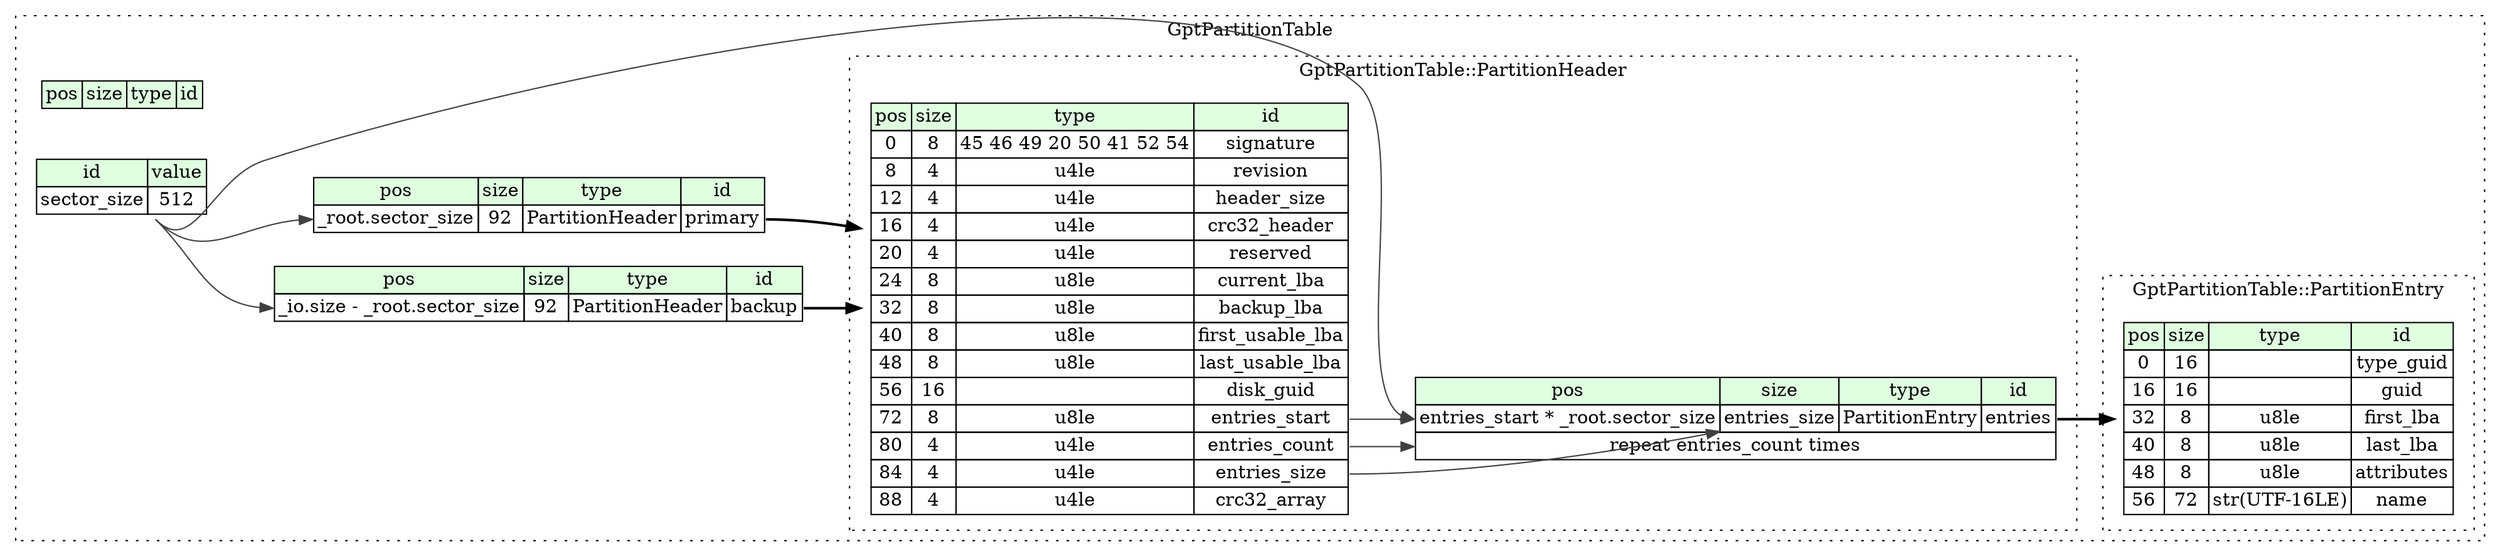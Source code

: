 digraph {
	rankdir=LR;
	node [shape=plaintext];
	subgraph cluster__gpt_partition_table {
		label="GptPartitionTable";
		graph[style=dotted];

		gpt_partition_table__seq [label=<<TABLE BORDER="0" CELLBORDER="1" CELLSPACING="0">
			<TR><TD BGCOLOR="#E0FFE0">pos</TD><TD BGCOLOR="#E0FFE0">size</TD><TD BGCOLOR="#E0FFE0">type</TD><TD BGCOLOR="#E0FFE0">id</TD></TR>
		</TABLE>>];
		gpt_partition_table__inst__backup [label=<<TABLE BORDER="0" CELLBORDER="1" CELLSPACING="0">
			<TR><TD BGCOLOR="#E0FFE0">pos</TD><TD BGCOLOR="#E0FFE0">size</TD><TD BGCOLOR="#E0FFE0">type</TD><TD BGCOLOR="#E0FFE0">id</TD></TR>
			<TR><TD PORT="backup_pos">_io.size - _root.sector_size</TD><TD PORT="backup_size">92</TD><TD>PartitionHeader</TD><TD PORT="backup_type">backup</TD></TR>
		</TABLE>>];
		gpt_partition_table__inst__primary [label=<<TABLE BORDER="0" CELLBORDER="1" CELLSPACING="0">
			<TR><TD BGCOLOR="#E0FFE0">pos</TD><TD BGCOLOR="#E0FFE0">size</TD><TD BGCOLOR="#E0FFE0">type</TD><TD BGCOLOR="#E0FFE0">id</TD></TR>
			<TR><TD PORT="primary_pos">_root.sector_size</TD><TD PORT="primary_size">92</TD><TD>PartitionHeader</TD><TD PORT="primary_type">primary</TD></TR>
		</TABLE>>];
		gpt_partition_table__inst__sector_size [label=<<TABLE BORDER="0" CELLBORDER="1" CELLSPACING="0">
			<TR><TD BGCOLOR="#E0FFE0">id</TD><TD BGCOLOR="#E0FFE0">value</TD></TR>
			<TR><TD>sector_size</TD><TD>512</TD></TR>
		</TABLE>>];
		subgraph cluster__partition_entry {
			label="GptPartitionTable::PartitionEntry";
			graph[style=dotted];

			partition_entry__seq [label=<<TABLE BORDER="0" CELLBORDER="1" CELLSPACING="0">
				<TR><TD BGCOLOR="#E0FFE0">pos</TD><TD BGCOLOR="#E0FFE0">size</TD><TD BGCOLOR="#E0FFE0">type</TD><TD BGCOLOR="#E0FFE0">id</TD></TR>
				<TR><TD PORT="type_guid_pos">0</TD><TD PORT="type_guid_size">16</TD><TD></TD><TD PORT="type_guid_type">type_guid</TD></TR>
				<TR><TD PORT="guid_pos">16</TD><TD PORT="guid_size">16</TD><TD></TD><TD PORT="guid_type">guid</TD></TR>
				<TR><TD PORT="first_lba_pos">32</TD><TD PORT="first_lba_size">8</TD><TD>u8le</TD><TD PORT="first_lba_type">first_lba</TD></TR>
				<TR><TD PORT="last_lba_pos">40</TD><TD PORT="last_lba_size">8</TD><TD>u8le</TD><TD PORT="last_lba_type">last_lba</TD></TR>
				<TR><TD PORT="attributes_pos">48</TD><TD PORT="attributes_size">8</TD><TD>u8le</TD><TD PORT="attributes_type">attributes</TD></TR>
				<TR><TD PORT="name_pos">56</TD><TD PORT="name_size">72</TD><TD>str(UTF-16LE)</TD><TD PORT="name_type">name</TD></TR>
			</TABLE>>];
		}
		subgraph cluster__partition_header {
			label="GptPartitionTable::PartitionHeader";
			graph[style=dotted];

			partition_header__seq [label=<<TABLE BORDER="0" CELLBORDER="1" CELLSPACING="0">
				<TR><TD BGCOLOR="#E0FFE0">pos</TD><TD BGCOLOR="#E0FFE0">size</TD><TD BGCOLOR="#E0FFE0">type</TD><TD BGCOLOR="#E0FFE0">id</TD></TR>
				<TR><TD PORT="signature_pos">0</TD><TD PORT="signature_size">8</TD><TD>45 46 49 20 50 41 52 54</TD><TD PORT="signature_type">signature</TD></TR>
				<TR><TD PORT="revision_pos">8</TD><TD PORT="revision_size">4</TD><TD>u4le</TD><TD PORT="revision_type">revision</TD></TR>
				<TR><TD PORT="header_size_pos">12</TD><TD PORT="header_size_size">4</TD><TD>u4le</TD><TD PORT="header_size_type">header_size</TD></TR>
				<TR><TD PORT="crc32_header_pos">16</TD><TD PORT="crc32_header_size">4</TD><TD>u4le</TD><TD PORT="crc32_header_type">crc32_header</TD></TR>
				<TR><TD PORT="reserved_pos">20</TD><TD PORT="reserved_size">4</TD><TD>u4le</TD><TD PORT="reserved_type">reserved</TD></TR>
				<TR><TD PORT="current_lba_pos">24</TD><TD PORT="current_lba_size">8</TD><TD>u8le</TD><TD PORT="current_lba_type">current_lba</TD></TR>
				<TR><TD PORT="backup_lba_pos">32</TD><TD PORT="backup_lba_size">8</TD><TD>u8le</TD><TD PORT="backup_lba_type">backup_lba</TD></TR>
				<TR><TD PORT="first_usable_lba_pos">40</TD><TD PORT="first_usable_lba_size">8</TD><TD>u8le</TD><TD PORT="first_usable_lba_type">first_usable_lba</TD></TR>
				<TR><TD PORT="last_usable_lba_pos">48</TD><TD PORT="last_usable_lba_size">8</TD><TD>u8le</TD><TD PORT="last_usable_lba_type">last_usable_lba</TD></TR>
				<TR><TD PORT="disk_guid_pos">56</TD><TD PORT="disk_guid_size">16</TD><TD></TD><TD PORT="disk_guid_type">disk_guid</TD></TR>
				<TR><TD PORT="entries_start_pos">72</TD><TD PORT="entries_start_size">8</TD><TD>u8le</TD><TD PORT="entries_start_type">entries_start</TD></TR>
				<TR><TD PORT="entries_count_pos">80</TD><TD PORT="entries_count_size">4</TD><TD>u4le</TD><TD PORT="entries_count_type">entries_count</TD></TR>
				<TR><TD PORT="entries_size_pos">84</TD><TD PORT="entries_size_size">4</TD><TD>u4le</TD><TD PORT="entries_size_type">entries_size</TD></TR>
				<TR><TD PORT="crc32_array_pos">88</TD><TD PORT="crc32_array_size">4</TD><TD>u4le</TD><TD PORT="crc32_array_type">crc32_array</TD></TR>
			</TABLE>>];
			partition_header__inst__entries [label=<<TABLE BORDER="0" CELLBORDER="1" CELLSPACING="0">
				<TR><TD BGCOLOR="#E0FFE0">pos</TD><TD BGCOLOR="#E0FFE0">size</TD><TD BGCOLOR="#E0FFE0">type</TD><TD BGCOLOR="#E0FFE0">id</TD></TR>
				<TR><TD PORT="entries_pos">entries_start * _root.sector_size</TD><TD PORT="entries_size">entries_size</TD><TD>PartitionEntry</TD><TD PORT="entries_type">entries</TD></TR>
				<TR><TD COLSPAN="4" PORT="entries__repeat">repeat entries_count times</TD></TR>
			</TABLE>>];
		}
	}
	gpt_partition_table__inst__sector_size:sector_size_type -> gpt_partition_table__inst__backup:backup_pos [color="#404040"];
	gpt_partition_table__inst__backup:backup_type -> partition_header__seq [style=bold];
	gpt_partition_table__inst__sector_size:sector_size_type -> gpt_partition_table__inst__primary:primary_pos [color="#404040"];
	gpt_partition_table__inst__primary:primary_type -> partition_header__seq [style=bold];
	partition_header__seq:entries_start_type -> partition_header__inst__entries:entries_pos [color="#404040"];
	gpt_partition_table__inst__sector_size:sector_size_type -> partition_header__inst__entries:entries_pos [color="#404040"];
	partition_header__seq:entries_size_type -> partition_header__inst__entries:entries_size [color="#404040"];
	partition_header__inst__entries:entries_type -> partition_entry__seq [style=bold];
	partition_header__seq:entries_count_type -> partition_header__inst__entries:entries__repeat [color="#404040"];
}

